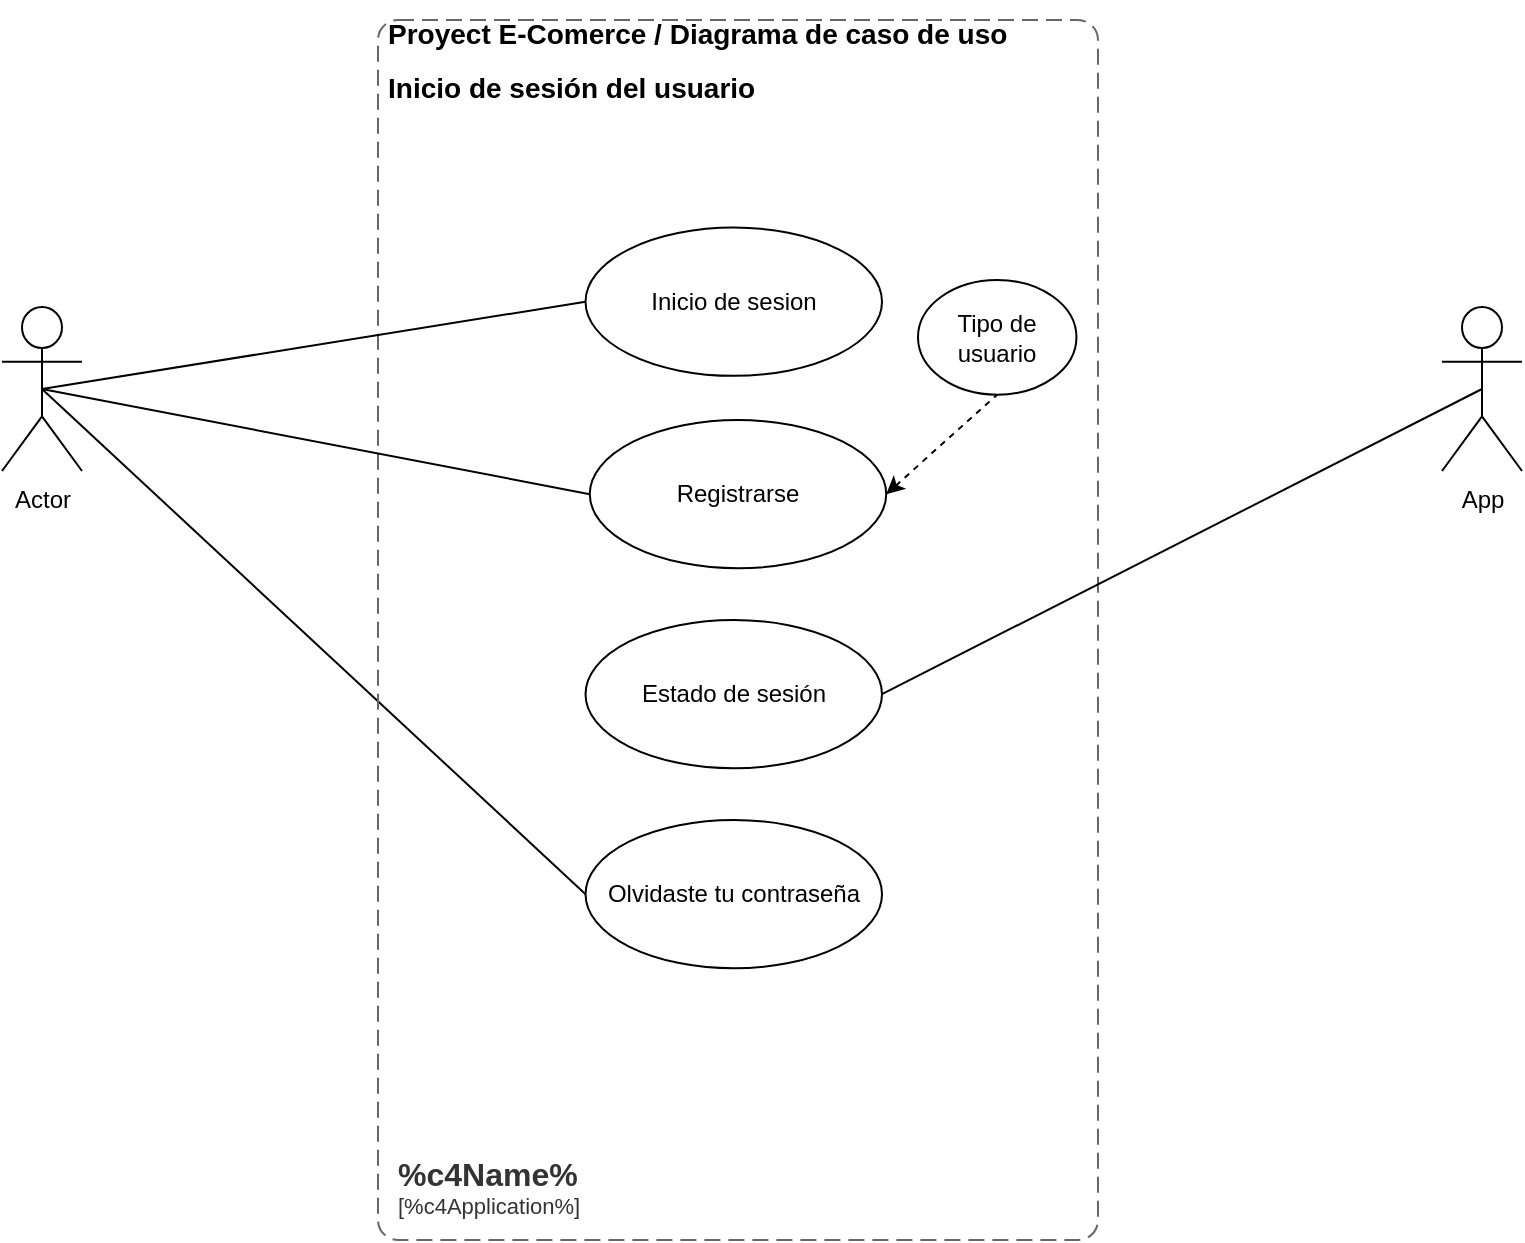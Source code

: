 <mxfile>
    <diagram name="Caso de uso" id="qyOKUpWPmFtRMyDhX4qZ">
        <mxGraphModel dx="832" dy="534" grid="1" gridSize="10" guides="1" tooltips="1" connect="1" arrows="1" fold="1" page="1" pageScale="1" pageWidth="827" pageHeight="1169" math="0" shadow="0">
            <root>
                <mxCell id="0"/>
                <mxCell id="1" parent="0"/>
                <mxCell id="W5RVJv4HvEG7fn1W81m5-3" style="edgeStyle=none;html=1;exitX=0.5;exitY=0.5;exitDx=0;exitDy=0;exitPerimeter=0;entryX=0;entryY=0.5;entryDx=0;entryDy=0;endArrow=none;endFill=0;" parent="1" source="ZRBSniHhMw8IiACyOLHR-1" target="W5RVJv4HvEG7fn1W81m5-1" edge="1">
                    <mxGeometry relative="1" as="geometry"/>
                </mxCell>
                <mxCell id="ZRBSniHhMw8IiACyOLHR-1" value="Actor" style="shape=umlActor;verticalLabelPosition=bottom;verticalAlign=top;html=1;outlineConnect=0;" parent="1" vertex="1">
                    <mxGeometry x="40" y="183.5" width="40" height="82" as="geometry"/>
                </mxCell>
                <mxCell id="PJqbwcK5ppWiddqtDO4W-3" value="" style="group" parent="1" vertex="1" connectable="0">
                    <mxGeometry x="228" y="40" width="370" height="610" as="geometry"/>
                </mxCell>
                <object label="&lt;font style=&quot;font-size: 16px&quot;&gt;&lt;b&gt;&lt;div style=&quot;text-align: left&quot;&gt;%c4Name%&lt;/div&gt;&lt;/b&gt;&lt;/font&gt;&lt;div style=&quot;text-align: left&quot;&gt;[%c4Application%]&lt;/div&gt;" id="ZRBSniHhMw8IiACyOLHR-8">
                    <mxCell style="rounded=1;fontSize=11;whiteSpace=wrap;html=1;dashed=1;arcSize=20;fillColor=none;strokeColor=#666666;fontColor=#333333;labelBackgroundColor=none;align=left;verticalAlign=bottom;labelBorderColor=none;spacingTop=0;spacing=10;dashPattern=8 4;metaEdit=1;rotatable=0;perimeter=rectanglePerimeter;noLabel=0;labelPadding=0;allowArrows=0;connectable=0;expand=0;recursiveResize=0;editable=1;pointerEvents=0;absoluteArcSize=1;points=[[0.25,0,0],[0.5,0,0],[0.75,0,0],[1,0.25,0],[1,0.5,0],[1,0.75,0],[0.75,1,0],[0.5,1,0],[0.25,1,0],[0,0.75,0],[0,0.5,0],[0,0.25,0]];" parent="PJqbwcK5ppWiddqtDO4W-3" vertex="1">
                        <mxGeometry width="360.0" height="610.0" as="geometry"/>
                    </mxCell>
                </object>
                <mxCell id="ZRBSniHhMw8IiACyOLHR-9" value="Inicio de sesion" style="ellipse;whiteSpace=wrap;html=1;" parent="PJqbwcK5ppWiddqtDO4W-3" vertex="1">
                    <mxGeometry x="103.767" y="103.78" width="148.235" height="74.15" as="geometry"/>
                </mxCell>
                <mxCell id="PJqbwcK5ppWiddqtDO4W-13" style="rounded=0;orthogonalLoop=1;jettySize=auto;html=1;exitX=1;exitY=0.5;exitDx=0;exitDy=0;entryX=0.5;entryY=1;entryDx=0;entryDy=0;endArrow=none;endFill=0;startArrow=classic;startFill=1;dashed=1;" parent="PJqbwcK5ppWiddqtDO4W-3" source="PJqbwcK5ppWiddqtDO4W-1" target="PJqbwcK5ppWiddqtDO4W-12" edge="1">
                    <mxGeometry relative="1" as="geometry"/>
                </mxCell>
                <mxCell id="PJqbwcK5ppWiddqtDO4W-1" value="Registrarse" style="ellipse;whiteSpace=wrap;html=1;" parent="PJqbwcK5ppWiddqtDO4W-3" vertex="1">
                    <mxGeometry x="105.887" y="200.002" width="148.235" height="74.15" as="geometry"/>
                </mxCell>
                <mxCell id="PJqbwcK5ppWiddqtDO4W-2" value="Estado de sesión" style="ellipse;whiteSpace=wrap;html=1;container=0;" parent="PJqbwcK5ppWiddqtDO4W-3" vertex="1">
                    <mxGeometry x="103.762" y="300.004" width="148.235" height="74.15" as="geometry"/>
                </mxCell>
                <mxCell id="PJqbwcK5ppWiddqtDO4W-11" value="&lt;h1 style=&quot;font-size: 14px;&quot;&gt;Proyect E-Comerce / Diagrama de caso de uso&lt;/h1&gt;&lt;h1 style=&quot;font-size: 14px;&quot;&gt;Inicio de sesión del usuario&lt;/h1&gt;&lt;div&gt;&lt;br&gt;&lt;/div&gt;" style="text;html=1;strokeColor=none;fillColor=none;spacing=5;spacingTop=-20;whiteSpace=wrap;overflow=hidden;rounded=0;" parent="PJqbwcK5ppWiddqtDO4W-3" vertex="1">
                    <mxGeometry width="360.0" height="100" as="geometry"/>
                </mxCell>
                <mxCell id="PJqbwcK5ppWiddqtDO4W-12" value="Tipo de usuario" style="ellipse;whiteSpace=wrap;html=1;" parent="PJqbwcK5ppWiddqtDO4W-3" vertex="1">
                    <mxGeometry x="270" y="130" width="79.23" height="57.33" as="geometry"/>
                </mxCell>
                <mxCell id="W5RVJv4HvEG7fn1W81m5-1" value="Olvidaste tu contraseña" style="ellipse;whiteSpace=wrap;html=1;container=0;" parent="PJqbwcK5ppWiddqtDO4W-3" vertex="1">
                    <mxGeometry x="103.77" y="400" width="148.24" height="74.15" as="geometry"/>
                </mxCell>
                <mxCell id="PJqbwcK5ppWiddqtDO4W-4" value="App&lt;br&gt;" style="shape=umlActor;verticalLabelPosition=bottom;verticalAlign=top;html=1;outlineConnect=0;" parent="1" vertex="1">
                    <mxGeometry x="760" y="183.5" width="40" height="82" as="geometry"/>
                </mxCell>
                <mxCell id="PJqbwcK5ppWiddqtDO4W-5" value="" style="endArrow=none;html=1;rounded=0;endFill=0;exitX=0.5;exitY=0.5;exitDx=0;exitDy=0;exitPerimeter=0;entryX=0;entryY=0.5;entryDx=0;entryDy=0;" parent="1" source="ZRBSniHhMw8IiACyOLHR-1" target="ZRBSniHhMw8IiACyOLHR-9" edge="1">
                    <mxGeometry width="50" height="50" relative="1" as="geometry">
                        <mxPoint x="110" y="204" as="sourcePoint"/>
                        <mxPoint x="330" y="91.25" as="targetPoint"/>
                    </mxGeometry>
                </mxCell>
                <mxCell id="PJqbwcK5ppWiddqtDO4W-6" value="" style="endArrow=none;html=1;rounded=0;endFill=0;exitX=0.5;exitY=0.5;exitDx=0;exitDy=0;exitPerimeter=0;entryX=0;entryY=0.5;entryDx=0;entryDy=0;" parent="1" source="ZRBSniHhMw8IiACyOLHR-1" target="PJqbwcK5ppWiddqtDO4W-1" edge="1">
                    <mxGeometry width="50" height="50" relative="1" as="geometry">
                        <mxPoint x="110" y="214.25" as="sourcePoint"/>
                        <mxPoint x="330" y="183.5" as="targetPoint"/>
                    </mxGeometry>
                </mxCell>
                <mxCell id="PJqbwcK5ppWiddqtDO4W-7" value="" style="endArrow=none;html=1;rounded=0;endFill=0;exitX=1;exitY=0.5;exitDx=0;exitDy=0;entryX=0.5;entryY=0.5;entryDx=0;entryDy=0;entryPerimeter=0;" parent="1" source="PJqbwcK5ppWiddqtDO4W-2" target="PJqbwcK5ppWiddqtDO4W-4" edge="1">
                    <mxGeometry width="50" height="50" relative="1" as="geometry">
                        <mxPoint x="520" y="269.75" as="sourcePoint"/>
                        <mxPoint x="730" y="219.75" as="targetPoint"/>
                    </mxGeometry>
                </mxCell>
            </root>
        </mxGraphModel>
    </diagram>
    <diagram id="otfA7eDpQRlRmUpTErAA" name="Flujo">
        <mxGraphModel dx="832" dy="534" grid="1" gridSize="10" guides="1" tooltips="1" connect="1" arrows="1" fold="1" page="1" pageScale="1" pageWidth="827" pageHeight="1169" math="0" shadow="0">
            <root>
                <mxCell id="0"/>
                <mxCell id="1" parent="0"/>
                <object placeholders="1" c4Name="Diagrama de flujo" c4Type="Usuario" c4Application="Proyecto E-Comerce " label="&lt;font style=&quot;font-size: 16px&quot;&gt;&lt;b&gt;&lt;div style=&quot;text-align: left&quot;&gt;%c4Name%&lt;/div&gt;&lt;/b&gt;&lt;/font&gt;&lt;div style=&quot;text-align: left&quot;&gt;[%c4Application%]&lt;/div&gt;" id="wqy3QNqrj1hFvysN5btr-2">
                    <mxCell style="rounded=1;fontSize=11;whiteSpace=wrap;html=1;dashed=1;arcSize=20;fillColor=none;strokeColor=#666666;fontColor=#333333;labelBackgroundColor=none;align=left;verticalAlign=bottom;labelBorderColor=none;spacingTop=0;spacing=10;dashPattern=8 4;metaEdit=1;rotatable=0;perimeter=rectanglePerimeter;noLabel=0;labelPadding=0;allowArrows=0;connectable=0;expand=0;recursiveResize=0;editable=1;pointerEvents=0;absoluteArcSize=1;points=[[0.25,0,0],[0.5,0,0],[0.75,0,0],[1,0.25,0],[1,0.5,0],[1,0.75,0],[0.75,1,0],[0.5,1,0],[0.25,1,0],[0,0.75,0],[0,0.5,0],[0,0.25,0]];" parent="1" vertex="1">
                        <mxGeometry x="40" y="40" width="680" height="710" as="geometry"/>
                    </mxCell>
                </object>
                <mxCell id="wqy3QNqrj1hFvysN5btr-3" value="Inicio" style="strokeWidth=2;html=1;shape=mxgraph.flowchart.start_1;whiteSpace=wrap;" parent="1" vertex="1">
                    <mxGeometry x="290" y="55" width="70" height="40" as="geometry"/>
                </mxCell>
                <mxCell id="_4QTdBO_fm74invySK5H-37" style="edgeStyle=none;html=1;exitX=1;exitY=0;exitDx=0;exitDy=0;entryX=1;entryY=0.5;entryDx=0;entryDy=0;endArrow=none;endFill=0;" parent="1" source="wqy3QNqrj1hFvysN5btr-4" target="_4QTdBO_fm74invySK5H-36" edge="1">
                    <mxGeometry relative="1" as="geometry"/>
                </mxCell>
                <mxCell id="_4QTdBO_fm74invySK5H-38" value="Olvidaste tu&lt;br&gt;contraseña" style="edgeLabel;html=1;align=center;verticalAlign=middle;resizable=0;points=[];" parent="_4QTdBO_fm74invySK5H-37" vertex="1" connectable="0">
                    <mxGeometry x="0.288" y="-2" relative="1" as="geometry">
                        <mxPoint x="-11" y="5" as="offset"/>
                    </mxGeometry>
                </mxCell>
                <mxCell id="wqy3QNqrj1hFvysN5btr-4" value="Registrarse o iniciar sesion" style="rhombus;whiteSpace=wrap;html=1;strokeWidth=2;" parent="1" vertex="1">
                    <mxGeometry x="285" y="155" width="80" height="80" as="geometry"/>
                </mxCell>
                <mxCell id="wqy3QNqrj1hFvysN5btr-5" value="" style="edgeStyle=orthogonalEdgeStyle;rounded=0;orthogonalLoop=1;jettySize=auto;html=1;" parent="1" source="wqy3QNqrj1hFvysN5btr-3" target="wqy3QNqrj1hFvysN5btr-4" edge="1">
                    <mxGeometry relative="1" as="geometry"/>
                </mxCell>
                <mxCell id="wqy3QNqrj1hFvysN5btr-6" value="Ingresar datos de inicio" style="rounded=1;whiteSpace=wrap;html=1;strokeWidth=2;" parent="1" vertex="1">
                    <mxGeometry x="105" y="255" width="120" height="60" as="geometry"/>
                </mxCell>
                <mxCell id="wqy3QNqrj1hFvysN5btr-7" style="edgeStyle=orthogonalEdgeStyle;rounded=0;orthogonalLoop=1;jettySize=auto;html=1;exitX=0;exitY=0.5;exitDx=0;exitDy=0;entryX=0.5;entryY=0;entryDx=0;entryDy=0;" parent="1" source="wqy3QNqrj1hFvysN5btr-4" target="wqy3QNqrj1hFvysN5btr-6" edge="1">
                    <mxGeometry relative="1" as="geometry"/>
                </mxCell>
                <mxCell id="wqy3QNqrj1hFvysN5btr-8" value="Iniciar sesion" style="edgeLabel;html=1;align=center;verticalAlign=middle;resizable=0;points=[];" parent="wqy3QNqrj1hFvysN5btr-7" vertex="1" connectable="0">
                    <mxGeometry x="-0.067" y="1" relative="1" as="geometry">
                        <mxPoint as="offset"/>
                    </mxGeometry>
                </mxCell>
                <mxCell id="wqy3QNqrj1hFvysN5btr-9" value="Tipo de usuario" style="rhombus;whiteSpace=wrap;html=1;strokeWidth=2;" parent="1" vertex="1">
                    <mxGeometry x="440" y="245" width="80" height="80" as="geometry"/>
                </mxCell>
                <mxCell id="wqy3QNqrj1hFvysN5btr-10" style="edgeStyle=orthogonalEdgeStyle;rounded=0;orthogonalLoop=1;jettySize=auto;html=1;exitX=1;exitY=0.5;exitDx=0;exitDy=0;entryX=0.5;entryY=0;entryDx=0;entryDy=0;" parent="1" source="wqy3QNqrj1hFvysN5btr-4" target="wqy3QNqrj1hFvysN5btr-9" edge="1">
                    <mxGeometry relative="1" as="geometry"/>
                </mxCell>
                <mxCell id="wqy3QNqrj1hFvysN5btr-11" value="Registrarse" style="edgeLabel;html=1;align=center;verticalAlign=middle;resizable=0;points=[];" parent="wqy3QNqrj1hFvysN5btr-10" vertex="1" connectable="0">
                    <mxGeometry x="-0.236" y="2" relative="1" as="geometry">
                        <mxPoint as="offset"/>
                    </mxGeometry>
                </mxCell>
                <mxCell id="wqy3QNqrj1hFvysN5btr-12" value="Usuario comun" style="whiteSpace=wrap;html=1;strokeWidth=2;" parent="1" vertex="1">
                    <mxGeometry x="260" y="255" width="120" height="60" as="geometry"/>
                </mxCell>
                <mxCell id="wqy3QNqrj1hFvysN5btr-13" value="" style="edgeStyle=orthogonalEdgeStyle;rounded=0;orthogonalLoop=1;jettySize=auto;html=1;" parent="1" source="wqy3QNqrj1hFvysN5btr-9" target="wqy3QNqrj1hFvysN5btr-12" edge="1">
                    <mxGeometry relative="1" as="geometry"/>
                </mxCell>
                <mxCell id="wqy3QNqrj1hFvysN5btr-14" value="Usuario Vendedor" style="whiteSpace=wrap;html=1;strokeWidth=2;" parent="1" vertex="1">
                    <mxGeometry x="580" y="255" width="120" height="60" as="geometry"/>
                </mxCell>
                <mxCell id="wqy3QNqrj1hFvysN5btr-15" value="" style="edgeStyle=orthogonalEdgeStyle;rounded=0;orthogonalLoop=1;jettySize=auto;html=1;" parent="1" source="wqy3QNqrj1hFvysN5btr-9" target="wqy3QNqrj1hFvysN5btr-14" edge="1">
                    <mxGeometry relative="1" as="geometry"/>
                </mxCell>
                <mxCell id="wqy3QNqrj1hFvysN5btr-16" value="Fin" style="ellipse;whiteSpace=wrap;html=1;strokeWidth=2;" parent="1" vertex="1">
                    <mxGeometry x="275" y="605" width="80" height="80" as="geometry"/>
                </mxCell>
                <mxCell id="wqy3QNqrj1hFvysN5btr-17" style="edgeStyle=orthogonalEdgeStyle;rounded=0;orthogonalLoop=1;jettySize=auto;html=1;exitX=0;exitY=0.5;exitDx=0;exitDy=0;entryX=0;entryY=0.5;entryDx=0;entryDy=0;" parent="1" source="wqy3QNqrj1hFvysN5btr-19" target="wqy3QNqrj1hFvysN5btr-6" edge="1">
                    <mxGeometry relative="1" as="geometry"/>
                </mxCell>
                <mxCell id="wqy3QNqrj1hFvysN5btr-18" value="Datos&lt;br&gt;incorrectos" style="edgeLabel;html=1;align=center;verticalAlign=middle;resizable=0;points=[];" parent="wqy3QNqrj1hFvysN5btr-17" vertex="1" connectable="0">
                    <mxGeometry x="-0.125" relative="1" as="geometry">
                        <mxPoint x="5" y="-11" as="offset"/>
                    </mxGeometry>
                </mxCell>
                <mxCell id="wqy3QNqrj1hFvysN5btr-19" value="Comprobar los datos de sesion" style="rhombus;whiteSpace=wrap;html=1;rounded=1;strokeWidth=2;" parent="1" vertex="1">
                    <mxGeometry x="122.5" y="345" width="85" height="90" as="geometry"/>
                </mxCell>
                <mxCell id="wqy3QNqrj1hFvysN5btr-20" style="edgeStyle=orthogonalEdgeStyle;rounded=0;orthogonalLoop=1;jettySize=auto;html=1;exitX=0.5;exitY=1;exitDx=0;exitDy=0;entryX=0.5;entryY=0;entryDx=0;entryDy=0;" parent="1" source="wqy3QNqrj1hFvysN5btr-6" target="wqy3QNqrj1hFvysN5btr-19" edge="1">
                    <mxGeometry relative="1" as="geometry"/>
                </mxCell>
                <mxCell id="wqy3QNqrj1hFvysN5btr-21" style="edgeStyle=orthogonalEdgeStyle;rounded=0;orthogonalLoop=1;jettySize=auto;html=1;exitX=0.5;exitY=1;exitDx=0;exitDy=0;" parent="1" source="wqy3QNqrj1hFvysN5btr-22" target="wqy3QNqrj1hFvysN5btr-16" edge="1">
                    <mxGeometry relative="1" as="geometry"/>
                </mxCell>
                <mxCell id="wqy3QNqrj1hFvysN5btr-22" value="Estado de la sesion" style="whiteSpace=wrap;html=1;rounded=1;strokeWidth=2;" parent="1" vertex="1">
                    <mxGeometry x="255" y="485" width="120" height="60" as="geometry"/>
                </mxCell>
                <mxCell id="wqy3QNqrj1hFvysN5btr-23" style="edgeStyle=orthogonalEdgeStyle;rounded=0;orthogonalLoop=1;jettySize=auto;html=1;exitX=1;exitY=0.5;exitDx=0;exitDy=0;entryX=0.5;entryY=0;entryDx=0;entryDy=0;" parent="1" source="wqy3QNqrj1hFvysN5btr-19" target="wqy3QNqrj1hFvysN5btr-22" edge="1">
                    <mxGeometry relative="1" as="geometry"/>
                </mxCell>
                <mxCell id="wqy3QNqrj1hFvysN5btr-24" value="Datos&lt;br&gt;correctos" style="edgeLabel;html=1;align=center;verticalAlign=middle;resizable=0;points=[];" parent="wqy3QNqrj1hFvysN5btr-23" vertex="1" connectable="0">
                    <mxGeometry x="-0.325" y="2" relative="1" as="geometry">
                        <mxPoint x="-15" y="2" as="offset"/>
                    </mxGeometry>
                </mxCell>
                <mxCell id="wqy3QNqrj1hFvysN5btr-25" style="edgeStyle=orthogonalEdgeStyle;rounded=0;orthogonalLoop=1;jettySize=auto;html=1;exitX=0.5;exitY=1;exitDx=0;exitDy=0;entryX=0.5;entryY=0;entryDx=0;entryDy=0;" parent="1" source="wqy3QNqrj1hFvysN5btr-27" target="wqy3QNqrj1hFvysN5btr-35" edge="1">
                    <mxGeometry relative="1" as="geometry">
                        <mxPoint x="420" y="635" as="targetPoint"/>
                        <Array as="points">
                            <mxPoint x="480" y="585"/>
                            <mxPoint x="480" y="585"/>
                        </Array>
                    </mxGeometry>
                </mxCell>
                <mxCell id="wqy3QNqrj1hFvysN5btr-26" value="Datos&lt;br&gt;correctos" style="edgeLabel;html=1;align=center;verticalAlign=middle;resizable=0;points=[];" parent="wqy3QNqrj1hFvysN5btr-25" vertex="1" connectable="0">
                    <mxGeometry x="-0.172" relative="1" as="geometry">
                        <mxPoint as="offset"/>
                    </mxGeometry>
                </mxCell>
                <mxCell id="wqy3QNqrj1hFvysN5btr-27" value="Comprobar datos de registro" style="rhombus;whiteSpace=wrap;html=1;rounded=1;strokeWidth=2;" parent="1" vertex="1">
                    <mxGeometry x="440" y="485" width="80" height="80" as="geometry"/>
                </mxCell>
                <mxCell id="wqy3QNqrj1hFvysN5btr-28" style="edgeStyle=orthogonalEdgeStyle;rounded=0;orthogonalLoop=1;jettySize=auto;html=1;exitX=0.5;exitY=1;exitDx=0;exitDy=0;entryX=0.5;entryY=0;entryDx=0;entryDy=0;" parent="1" source="wqy3QNqrj1hFvysN5btr-29" target="wqy3QNqrj1hFvysN5btr-27" edge="1">
                    <mxGeometry relative="1" as="geometry"/>
                </mxCell>
                <mxCell id="wqy3QNqrj1hFvysN5btr-29" value="Ingresar datos de registro" style="rounded=1;whiteSpace=wrap;html=1;strokeWidth=2;" parent="1" vertex="1">
                    <mxGeometry x="420" y="360" width="120" height="60" as="geometry"/>
                </mxCell>
                <mxCell id="wqy3QNqrj1hFvysN5btr-30" style="edgeStyle=orthogonalEdgeStyle;rounded=0;orthogonalLoop=1;jettySize=auto;html=1;exitX=0.5;exitY=1;exitDx=0;exitDy=0;entryX=0;entryY=0.5;entryDx=0;entryDy=0;" parent="1" source="wqy3QNqrj1hFvysN5btr-12" target="wqy3QNqrj1hFvysN5btr-29" edge="1">
                    <mxGeometry relative="1" as="geometry"/>
                </mxCell>
                <mxCell id="wqy3QNqrj1hFvysN5btr-31" style="edgeStyle=orthogonalEdgeStyle;rounded=0;orthogonalLoop=1;jettySize=auto;html=1;exitX=0.5;exitY=1;exitDx=0;exitDy=0;entryX=1;entryY=0.5;entryDx=0;entryDy=0;" parent="1" source="wqy3QNqrj1hFvysN5btr-14" target="wqy3QNqrj1hFvysN5btr-29" edge="1">
                    <mxGeometry relative="1" as="geometry"/>
                </mxCell>
                <mxCell id="wqy3QNqrj1hFvysN5btr-32" style="rounded=0;orthogonalLoop=1;jettySize=auto;html=1;exitX=1;exitY=0.5;exitDx=0;exitDy=0;entryX=1;entryY=0.5;entryDx=0;entryDy=0;edgeStyle=orthogonalEdgeStyle;" parent="1" source="wqy3QNqrj1hFvysN5btr-27" target="wqy3QNqrj1hFvysN5btr-29" edge="1">
                    <mxGeometry relative="1" as="geometry">
                        <Array as="points">
                            <mxPoint x="560" y="525"/>
                            <mxPoint x="560" y="390"/>
                        </Array>
                    </mxGeometry>
                </mxCell>
                <mxCell id="wqy3QNqrj1hFvysN5btr-33" value="Datos&lt;br&gt;incorrectos" style="edgeLabel;html=1;align=center;verticalAlign=middle;resizable=0;points=[];" parent="wqy3QNqrj1hFvysN5btr-32" vertex="1" connectable="0">
                    <mxGeometry x="-0.033" relative="1" as="geometry">
                        <mxPoint x="-10" y="-15" as="offset"/>
                    </mxGeometry>
                </mxCell>
                <mxCell id="wqy3QNqrj1hFvysN5btr-34" style="edgeStyle=orthogonalEdgeStyle;rounded=0;orthogonalLoop=1;jettySize=auto;html=1;exitX=0;exitY=0.5;exitDx=0;exitDy=0;entryX=1;entryY=0.5;entryDx=0;entryDy=0;" parent="1" source="wqy3QNqrj1hFvysN5btr-35" target="wqy3QNqrj1hFvysN5btr-16" edge="1">
                    <mxGeometry relative="1" as="geometry"/>
                </mxCell>
                <mxCell id="wqy3QNqrj1hFvysN5btr-35" value="Enviar correo de confirmación" style="whiteSpace=wrap;html=1;" parent="1" vertex="1">
                    <mxGeometry x="420" y="615" width="120" height="60" as="geometry"/>
                </mxCell>
                <mxCell id="_4QTdBO_fm74invySK5H-44" value="" style="edgeStyle=none;html=1;endArrow=none;endFill=0;" parent="1" source="_4QTdBO_fm74invySK5H-36" target="_4QTdBO_fm74invySK5H-43" edge="1">
                    <mxGeometry relative="1" as="geometry"/>
                </mxCell>
                <mxCell id="_4QTdBO_fm74invySK5H-36" value="Ingresar correo del usuario" style="whiteSpace=wrap;html=1;strokeWidth=2;" parent="1" vertex="1">
                    <mxGeometry x="60" y="45" width="120" height="60" as="geometry"/>
                </mxCell>
                <mxCell id="_4QTdBO_fm74invySK5H-52" value="" style="edgeStyle=orthogonalEdgeStyle;rounded=0;html=1;endArrow=classic;endFill=1;" parent="1" source="_4QTdBO_fm74invySK5H-39" target="_4QTdBO_fm74invySK5H-51" edge="1">
                    <mxGeometry relative="1" as="geometry"/>
                </mxCell>
                <mxCell id="_4QTdBO_fm74invySK5H-39" value="Enviar correo de cambio de contrseña" style="whiteSpace=wrap;html=1;strokeWidth=2;" parent="1" vertex="1">
                    <mxGeometry x="60" y="450" width="120" height="60" as="geometry"/>
                </mxCell>
                <mxCell id="_4QTdBO_fm74invySK5H-47" style="edgeStyle=orthogonalEdgeStyle;html=1;exitX=0;exitY=0.5;exitDx=0;exitDy=0;entryX=0;entryY=0.5;entryDx=0;entryDy=0;endArrow=classic;endFill=1;rounded=0;" parent="1" source="_4QTdBO_fm74invySK5H-43" target="_4QTdBO_fm74invySK5H-39" edge="1">
                    <mxGeometry relative="1" as="geometry">
                        <Array as="points">
                            <mxPoint x="50" y="170"/>
                            <mxPoint x="50" y="480"/>
                        </Array>
                    </mxGeometry>
                </mxCell>
                <mxCell id="_4QTdBO_fm74invySK5H-48" value="Correo&lt;br&gt;correcto" style="edgeLabel;html=1;align=center;verticalAlign=middle;resizable=0;points=[];" parent="_4QTdBO_fm74invySK5H-47" vertex="1" connectable="0">
                    <mxGeometry x="-0.601" y="2" relative="1" as="geometry">
                        <mxPoint x="8" y="14" as="offset"/>
                    </mxGeometry>
                </mxCell>
                <mxCell id="_4QTdBO_fm74invySK5H-49" style="edgeStyle=orthogonalEdgeStyle;rounded=0;html=1;exitX=1;exitY=0.5;exitDx=0;exitDy=0;entryX=1;entryY=1;entryDx=0;entryDy=0;endArrow=classic;endFill=1;" parent="1" source="_4QTdBO_fm74invySK5H-43" target="_4QTdBO_fm74invySK5H-36" edge="1">
                    <mxGeometry relative="1" as="geometry">
                        <Array as="points">
                            <mxPoint x="180" y="170"/>
                        </Array>
                    </mxGeometry>
                </mxCell>
                <mxCell id="_4QTdBO_fm74invySK5H-50" value="Correo&lt;br&gt;invalido" style="edgeLabel;html=1;align=center;verticalAlign=middle;resizable=0;points=[];" parent="_4QTdBO_fm74invySK5H-49" vertex="1" connectable="0">
                    <mxGeometry x="-0.197" y="3" relative="1" as="geometry">
                        <mxPoint y="-16" as="offset"/>
                    </mxGeometry>
                </mxCell>
                <mxCell id="_4QTdBO_fm74invySK5H-43" value="Comprobar correo" style="rhombus;whiteSpace=wrap;html=1;strokeWidth=2;" parent="1" vertex="1">
                    <mxGeometry x="80" y="130" width="80" height="80" as="geometry"/>
                </mxCell>
                <mxCell id="_4QTdBO_fm74invySK5H-54" value="" style="edgeStyle=orthogonalEdgeStyle;rounded=0;html=1;endArrow=classic;endFill=1;" parent="1" source="_4QTdBO_fm74invySK5H-51" target="_4QTdBO_fm74invySK5H-53" edge="1">
                    <mxGeometry relative="1" as="geometry"/>
                </mxCell>
                <mxCell id="_4QTdBO_fm74invySK5H-51" value="Nueva&lt;br&gt;contraseña" style="whiteSpace=wrap;html=1;strokeWidth=2;" parent="1" vertex="1">
                    <mxGeometry x="60" y="530" width="120" height="60" as="geometry"/>
                </mxCell>
                <mxCell id="_4QTdBO_fm74invySK5H-55" style="edgeStyle=orthogonalEdgeStyle;rounded=0;html=1;exitX=1;exitY=0.5;exitDx=0;exitDy=0;entryX=0;entryY=0.5;entryDx=0;entryDy=0;endArrow=classic;endFill=1;" parent="1" source="_4QTdBO_fm74invySK5H-53" target="wqy3QNqrj1hFvysN5btr-16" edge="1">
                    <mxGeometry relative="1" as="geometry"/>
                </mxCell>
                <mxCell id="_4QTdBO_fm74invySK5H-56" style="edgeStyle=orthogonalEdgeStyle;rounded=0;html=1;exitX=0;exitY=0.5;exitDx=0;exitDy=0;entryX=0;entryY=0.5;entryDx=0;entryDy=0;endArrow=classic;endFill=1;" parent="1" source="_4QTdBO_fm74invySK5H-53" target="_4QTdBO_fm74invySK5H-51" edge="1">
                    <mxGeometry relative="1" as="geometry"/>
                </mxCell>
                <mxCell id="_4QTdBO_fm74invySK5H-57" value="Contraseña&lt;br&gt;incorrecta" style="edgeLabel;html=1;align=center;verticalAlign=middle;resizable=0;points=[];" parent="_4QTdBO_fm74invySK5H-56" vertex="1" connectable="0">
                    <mxGeometry x="-0.108" y="2" relative="1" as="geometry">
                        <mxPoint as="offset"/>
                    </mxGeometry>
                </mxCell>
                <mxCell id="_4QTdBO_fm74invySK5H-53" value="Comprobar contraseña" style="rhombus;whiteSpace=wrap;html=1;strokeWidth=2;" parent="1" vertex="1">
                    <mxGeometry x="80" y="605" width="80" height="80" as="geometry"/>
                </mxCell>
            </root>
        </mxGraphModel>
    </diagram>
    <diagram id="hM3rAyxPP7B176Meoz2o" name="Diagrama de clases">
        <mxGraphModel dx="832" dy="534" grid="1" gridSize="10" guides="1" tooltips="1" connect="1" arrows="1" fold="1" page="1" pageScale="1" pageWidth="827" pageHeight="1169" math="0" shadow="0">
            <root>
                <mxCell id="0"/>
                <mxCell id="1" parent="0"/>
                <mxCell id="oD_1fmTMAN-2JFKJSpSF-31" style="edgeStyle=orthogonalEdgeStyle;rounded=0;html=1;exitX=0;exitY=0.5;exitDx=0;exitDy=0;entryX=0.25;entryY=1;entryDx=0;entryDy=0;fontFamily=Helvetica;fontSize=12;fontColor=default;endArrow=classic;endFill=1;endSize=6;dashed=1;" edge="1" parent="1" source="PU57HqsKAiUEMFoHYDx5-18" target="oD_1fmTMAN-2JFKJSpSF-27">
                    <mxGeometry relative="1" as="geometry">
                        <Array as="points">
                            <mxPoint x="20" y="270"/>
                            <mxPoint x="20" y="100"/>
                            <mxPoint x="68" y="100"/>
                        </Array>
                    </mxGeometry>
                </mxCell>
                <mxCell id="oD_1fmTMAN-2JFKJSpSF-34" style="edgeStyle=orthogonalEdgeStyle;rounded=0;html=1;exitX=1;exitY=0.25;exitDx=0;exitDy=0;fontFamily=Helvetica;fontSize=12;fontColor=default;endArrow=diamondThin;endFill=1;endSize=11;" edge="1" parent="1" source="PU57HqsKAiUEMFoHYDx5-18" target="oD_1fmTMAN-2JFKJSpSF-25">
                    <mxGeometry relative="1" as="geometry"/>
                </mxCell>
                <mxCell id="PU57HqsKAiUEMFoHYDx5-18" value="Usuario" style="swimlane;fontStyle=1;align=center;verticalAlign=top;childLayout=stackLayout;horizontal=1;startSize=26;horizontalStack=0;resizeParent=1;resizeParentMax=0;resizeLast=0;collapsible=1;marginBottom=0;rounded=0;glass=0;sketch=0;" parent="1" vertex="1">
                    <mxGeometry x="40" y="240" width="160" height="60" as="geometry"/>
                </mxCell>
                <mxCell id="PU57HqsKAiUEMFoHYDx5-20" value="" style="line;strokeWidth=1;fillColor=none;align=left;verticalAlign=middle;spacingTop=-1;spacingLeft=3;spacingRight=3;rotatable=0;labelPosition=right;points=[];portConstraint=eastwest;strokeColor=inherit;rounded=0;glass=0;sketch=0;" parent="PU57HqsKAiUEMFoHYDx5-18" vertex="1">
                    <mxGeometry y="26" width="160" height="8" as="geometry"/>
                </mxCell>
                <mxCell id="PU57HqsKAiUEMFoHYDx5-21" value="+ getUsuario" style="text;strokeColor=none;fillColor=none;align=left;verticalAlign=top;spacingLeft=4;spacingRight=4;overflow=hidden;rotatable=0;points=[[0,0.5],[1,0.5]];portConstraint=eastwest;rounded=0;glass=0;sketch=0;" parent="PU57HqsKAiUEMFoHYDx5-18" vertex="1">
                    <mxGeometry y="34" width="160" height="26" as="geometry"/>
                </mxCell>
                <mxCell id="oD_1fmTMAN-2JFKJSpSF-29" style="edgeStyle=orthogonalEdgeStyle;html=1;exitX=0;exitY=0.5;exitDx=0;exitDy=0;entryX=0.5;entryY=1;entryDx=0;entryDy=0;fontFamily=Helvetica;fontSize=12;fontColor=default;endArrow=classic;endFill=1;endSize=6;rounded=0;dashed=1;" edge="1" parent="1" source="PU57HqsKAiUEMFoHYDx5-25" target="oD_1fmTMAN-2JFKJSpSF-27">
                    <mxGeometry relative="1" as="geometry"/>
                </mxCell>
                <mxCell id="oD_1fmTMAN-2JFKJSpSF-33" style="edgeStyle=orthogonalEdgeStyle;rounded=0;html=1;exitX=1;exitY=0.5;exitDx=0;exitDy=0;entryX=0;entryY=0.5;entryDx=0;entryDy=0;fontFamily=Helvetica;fontSize=12;fontColor=default;endArrow=diamondThin;endFill=1;endSize=11;" edge="1" parent="1" source="PU57HqsKAiUEMFoHYDx5-25" target="oD_1fmTMAN-2JFKJSpSF-22">
                    <mxGeometry relative="1" as="geometry"/>
                </mxCell>
                <mxCell id="PU57HqsKAiUEMFoHYDx5-25" value="UsuarioVendedor" style="swimlane;fontStyle=1;align=center;verticalAlign=top;childLayout=stackLayout;horizontal=1;startSize=26;horizontalStack=0;resizeParent=1;resizeParentMax=0;resizeLast=0;collapsible=1;marginBottom=0;rounded=0;glass=0;sketch=0;" parent="1" vertex="1">
                    <mxGeometry x="40" y="160" width="160" height="60" as="geometry"/>
                </mxCell>
                <mxCell id="PU57HqsKAiUEMFoHYDx5-26" value="" style="line;strokeWidth=1;fillColor=none;align=left;verticalAlign=middle;spacingTop=-1;spacingLeft=3;spacingRight=3;rotatable=0;labelPosition=right;points=[];portConstraint=eastwest;strokeColor=inherit;rounded=0;glass=0;sketch=0;" parent="PU57HqsKAiUEMFoHYDx5-25" vertex="1">
                    <mxGeometry y="26" width="160" height="8" as="geometry"/>
                </mxCell>
                <mxCell id="PU57HqsKAiUEMFoHYDx5-27" value="+ getUsuario" style="text;strokeColor=none;fillColor=none;align=left;verticalAlign=top;spacingLeft=4;spacingRight=4;overflow=hidden;rotatable=0;points=[[0,0.5],[1,0.5]];portConstraint=eastwest;rounded=0;glass=0;sketch=0;" parent="PU57HqsKAiUEMFoHYDx5-25" vertex="1">
                    <mxGeometry y="34" width="160" height="26" as="geometry"/>
                </mxCell>
                <mxCell id="oD_1fmTMAN-2JFKJSpSF-22" value="FactoryUsuario" style="swimlane;fontStyle=1;align=center;verticalAlign=top;childLayout=stackLayout;horizontal=1;startSize=26;horizontalStack=0;resizeParent=1;resizeParentMax=0;resizeLast=0;collapsible=1;marginBottom=0;rounded=0;glass=0;sketch=0;strokeColor=default;fontFamily=Helvetica;fontSize=12;fontColor=default;fillColor=default;html=1;" vertex="1" parent="1">
                    <mxGeometry x="320" y="160" width="250" height="60" as="geometry"/>
                </mxCell>
                <mxCell id="oD_1fmTMAN-2JFKJSpSF-24" value="" style="line;strokeWidth=1;fillColor=none;align=left;verticalAlign=middle;spacingTop=-1;spacingLeft=3;spacingRight=3;rotatable=0;labelPosition=right;points=[];portConstraint=eastwest;strokeColor=inherit;rounded=0;glass=0;sketch=0;fontFamily=Helvetica;fontSize=12;fontColor=default;html=1;" vertex="1" parent="oD_1fmTMAN-2JFKJSpSF-22">
                    <mxGeometry y="26" width="250" height="8" as="geometry"/>
                </mxCell>
                <mxCell id="oD_1fmTMAN-2JFKJSpSF-25" value="+getInstance(UsuarioType):IFactoryUsuario" style="text;strokeColor=none;fillColor=none;align=left;verticalAlign=top;spacingLeft=4;spacingRight=4;overflow=hidden;rotatable=0;points=[[0,0.5],[1,0.5]];portConstraint=eastwest;rounded=0;glass=0;sketch=0;fontFamily=Helvetica;fontSize=12;fontColor=default;html=1;" vertex="1" parent="oD_1fmTMAN-2JFKJSpSF-22">
                    <mxGeometry y="34" width="250" height="26" as="geometry"/>
                </mxCell>
                <mxCell id="oD_1fmTMAN-2JFKJSpSF-27" value="«interface»&lt;br&gt;IFactoryUsuario" style="html=1;rounded=0;glass=0;sketch=0;strokeColor=default;fontFamily=Helvetica;fontSize=12;fontColor=default;fillColor=default;" vertex="1" parent="1">
                    <mxGeometry x="40" y="40" width="110" height="50" as="geometry"/>
                </mxCell>
                <mxCell id="oD_1fmTMAN-2JFKJSpSF-32" style="edgeStyle=orthogonalEdgeStyle;rounded=0;html=1;exitX=0.5;exitY=1;exitDx=0;exitDy=0;entryX=0.5;entryY=0;entryDx=0;entryDy=0;fontFamily=Helvetica;fontSize=12;fontColor=default;endArrow=diamondThin;endFill=1;endSize=11;" edge="1" parent="1" source="oD_1fmTMAN-2JFKJSpSF-28" target="oD_1fmTMAN-2JFKJSpSF-22">
                    <mxGeometry relative="1" as="geometry"/>
                </mxCell>
                <mxCell id="oD_1fmTMAN-2JFKJSpSF-28" value="«enum»&lt;br&gt;&lt;b&gt;UsuarioType&lt;/b&gt;" style="html=1;rounded=0;glass=0;sketch=0;strokeColor=default;fontFamily=Helvetica;fontSize=12;fontColor=default;fillColor=default;" vertex="1" parent="1">
                    <mxGeometry x="320" y="40" width="110" height="50" as="geometry"/>
                </mxCell>
            </root>
        </mxGraphModel>
    </diagram>
    <diagram id="Y7g_w-fcVqJSiEoapTsf" name="Diagrama de actividades">
        <mxGraphModel dx="832" dy="534" grid="1" gridSize="10" guides="1" tooltips="1" connect="1" arrows="1" fold="1" page="1" pageScale="1" pageWidth="827" pageHeight="1169" math="0" shadow="0">
            <root>
                <mxCell id="0"/>
                <mxCell id="1" parent="0"/>
            </root>
        </mxGraphModel>
    </diagram>
</mxfile>